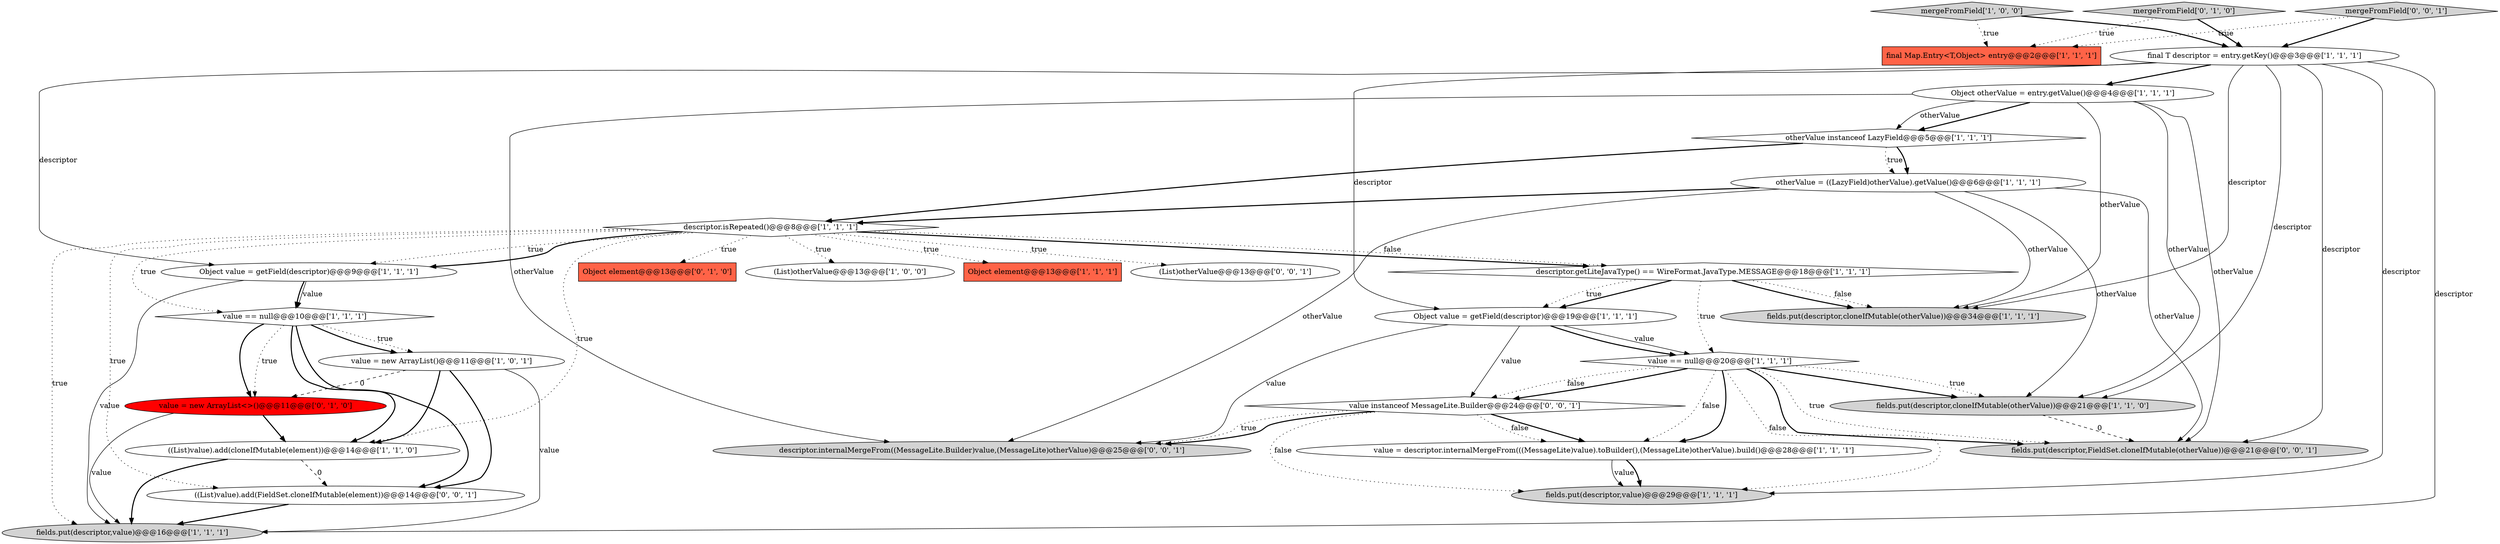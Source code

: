 digraph {
3 [style = filled, label = "final Map.Entry<T,Object> entry@@@2@@@['1', '1', '1']", fillcolor = tomato, shape = box image = "AAA0AAABBB1BBB"];
8 [style = filled, label = "mergeFromField['1', '0', '0']", fillcolor = lightgray, shape = diamond image = "AAA0AAABBB1BBB"];
18 [style = filled, label = "Object element@@@13@@@['1', '1', '1']", fillcolor = tomato, shape = box image = "AAA0AAABBB1BBB"];
23 [style = filled, label = "mergeFromField['0', '1', '0']", fillcolor = lightgray, shape = diamond image = "AAA0AAABBB2BBB"];
0 [style = filled, label = "Object otherValue = entry.getValue()@@@4@@@['1', '1', '1']", fillcolor = white, shape = ellipse image = "AAA0AAABBB1BBB"];
11 [style = filled, label = "fields.put(descriptor,cloneIfMutable(otherValue))@@@34@@@['1', '1', '1']", fillcolor = lightgray, shape = ellipse image = "AAA0AAABBB1BBB"];
24 [style = filled, label = "(List)otherValue@@@13@@@['0', '0', '1']", fillcolor = white, shape = ellipse image = "AAA0AAABBB3BBB"];
7 [style = filled, label = "fields.put(descriptor,value)@@@16@@@['1', '1', '1']", fillcolor = lightgray, shape = ellipse image = "AAA0AAABBB1BBB"];
12 [style = filled, label = "fields.put(descriptor,cloneIfMutable(otherValue))@@@21@@@['1', '1', '0']", fillcolor = lightgray, shape = ellipse image = "AAA0AAABBB1BBB"];
22 [style = filled, label = "value = new ArrayList<>()@@@11@@@['0', '1', '0']", fillcolor = red, shape = ellipse image = "AAA1AAABBB2BBB"];
28 [style = filled, label = "mergeFromField['0', '0', '1']", fillcolor = lightgray, shape = diamond image = "AAA0AAABBB3BBB"];
5 [style = filled, label = "fields.put(descriptor,value)@@@29@@@['1', '1', '1']", fillcolor = lightgray, shape = ellipse image = "AAA0AAABBB1BBB"];
2 [style = filled, label = "((List)value).add(cloneIfMutable(element))@@@14@@@['1', '1', '0']", fillcolor = white, shape = ellipse image = "AAA0AAABBB1BBB"];
4 [style = filled, label = "Object value = getField(descriptor)@@@19@@@['1', '1', '1']", fillcolor = white, shape = ellipse image = "AAA0AAABBB1BBB"];
29 [style = filled, label = "descriptor.internalMergeFrom((MessageLite.Builder)value,(MessageLite)otherValue)@@@25@@@['0', '0', '1']", fillcolor = lightgray, shape = ellipse image = "AAA0AAABBB3BBB"];
1 [style = filled, label = "otherValue = ((LazyField)otherValue).getValue()@@@6@@@['1', '1', '1']", fillcolor = white, shape = ellipse image = "AAA0AAABBB1BBB"];
9 [style = filled, label = "otherValue instanceof LazyField@@@5@@@['1', '1', '1']", fillcolor = white, shape = diamond image = "AAA0AAABBB1BBB"];
25 [style = filled, label = "((List)value).add(FieldSet.cloneIfMutable(element))@@@14@@@['0', '0', '1']", fillcolor = white, shape = ellipse image = "AAA0AAABBB3BBB"];
21 [style = filled, label = "Object element@@@13@@@['0', '1', '0']", fillcolor = tomato, shape = box image = "AAA0AAABBB2BBB"];
10 [style = filled, label = "(List)otherValue@@@13@@@['1', '0', '0']", fillcolor = white, shape = ellipse image = "AAA0AAABBB1BBB"];
13 [style = filled, label = "value = descriptor.internalMergeFrom(((MessageLite)value).toBuilder(),(MessageLite)otherValue).build()@@@28@@@['1', '1', '1']", fillcolor = white, shape = ellipse image = "AAA0AAABBB1BBB"];
14 [style = filled, label = "value == null@@@10@@@['1', '1', '1']", fillcolor = white, shape = diamond image = "AAA0AAABBB1BBB"];
26 [style = filled, label = "fields.put(descriptor,FieldSet.cloneIfMutable(otherValue))@@@21@@@['0', '0', '1']", fillcolor = lightgray, shape = ellipse image = "AAA0AAABBB3BBB"];
27 [style = filled, label = "value instanceof MessageLite.Builder@@@24@@@['0', '0', '1']", fillcolor = white, shape = diamond image = "AAA0AAABBB3BBB"];
17 [style = filled, label = "descriptor.isRepeated()@@@8@@@['1', '1', '1']", fillcolor = white, shape = diamond image = "AAA0AAABBB1BBB"];
6 [style = filled, label = "descriptor.getLiteJavaType() == WireFormat.JavaType.MESSAGE@@@18@@@['1', '1', '1']", fillcolor = white, shape = diamond image = "AAA0AAABBB1BBB"];
15 [style = filled, label = "final T descriptor = entry.getKey()@@@3@@@['1', '1', '1']", fillcolor = white, shape = ellipse image = "AAA0AAABBB1BBB"];
16 [style = filled, label = "value == null@@@20@@@['1', '1', '1']", fillcolor = white, shape = diamond image = "AAA0AAABBB1BBB"];
20 [style = filled, label = "Object value = getField(descriptor)@@@9@@@['1', '1', '1']", fillcolor = white, shape = ellipse image = "AAA0AAABBB1BBB"];
19 [style = filled, label = "value = new ArrayList()@@@11@@@['1', '0', '1']", fillcolor = white, shape = ellipse image = "AAA0AAABBB1BBB"];
17->20 [style = dotted, label="true"];
27->13 [style = bold, label=""];
6->11 [style = dotted, label="false"];
19->7 [style = solid, label="value"];
0->9 [style = bold, label=""];
16->13 [style = bold, label=""];
14->25 [style = bold, label=""];
15->26 [style = solid, label="descriptor"];
28->15 [style = bold, label=""];
8->15 [style = bold, label=""];
22->2 [style = bold, label=""];
16->27 [style = bold, label=""];
14->19 [style = dotted, label="true"];
17->18 [style = dotted, label="true"];
16->12 [style = dotted, label="true"];
17->6 [style = bold, label=""];
28->3 [style = dotted, label="true"];
17->24 [style = dotted, label="true"];
14->22 [style = bold, label=""];
23->15 [style = bold, label=""];
16->26 [style = bold, label=""];
17->14 [style = dotted, label="true"];
17->6 [style = dotted, label="false"];
16->27 [style = dotted, label="false"];
9->17 [style = bold, label=""];
14->19 [style = bold, label=""];
20->14 [style = bold, label=""];
15->7 [style = solid, label="descriptor"];
14->22 [style = dotted, label="true"];
19->2 [style = bold, label=""];
0->9 [style = solid, label="otherValue"];
25->7 [style = bold, label=""];
15->12 [style = solid, label="descriptor"];
20->7 [style = solid, label="value"];
8->3 [style = dotted, label="true"];
19->25 [style = bold, label=""];
1->17 [style = bold, label=""];
0->12 [style = solid, label="otherValue"];
16->26 [style = dotted, label="true"];
12->26 [style = dashed, label="0"];
15->20 [style = solid, label="descriptor"];
1->26 [style = solid, label="otherValue"];
6->4 [style = bold, label=""];
0->29 [style = solid, label="otherValue"];
17->10 [style = dotted, label="true"];
27->5 [style = dotted, label="false"];
17->25 [style = dotted, label="true"];
13->5 [style = solid, label="value"];
6->4 [style = dotted, label="true"];
15->5 [style = solid, label="descriptor"];
1->12 [style = solid, label="otherValue"];
4->27 [style = solid, label="value"];
6->16 [style = dotted, label="true"];
16->13 [style = dotted, label="false"];
1->29 [style = solid, label="otherValue"];
22->7 [style = solid, label="value"];
27->29 [style = dotted, label="true"];
6->11 [style = bold, label=""];
15->0 [style = bold, label=""];
9->1 [style = dotted, label="true"];
0->11 [style = solid, label="otherValue"];
13->5 [style = bold, label=""];
23->3 [style = dotted, label="true"];
4->29 [style = solid, label="value"];
15->4 [style = solid, label="descriptor"];
2->25 [style = dashed, label="0"];
1->11 [style = solid, label="otherValue"];
17->7 [style = dotted, label="true"];
14->2 [style = bold, label=""];
17->2 [style = dotted, label="true"];
20->14 [style = solid, label="value"];
0->26 [style = solid, label="otherValue"];
2->7 [style = bold, label=""];
27->29 [style = bold, label=""];
4->16 [style = solid, label="value"];
9->1 [style = bold, label=""];
16->5 [style = dotted, label="false"];
15->11 [style = solid, label="descriptor"];
17->21 [style = dotted, label="true"];
16->12 [style = bold, label=""];
27->13 [style = dotted, label="false"];
4->16 [style = bold, label=""];
19->22 [style = dashed, label="0"];
17->20 [style = bold, label=""];
}
